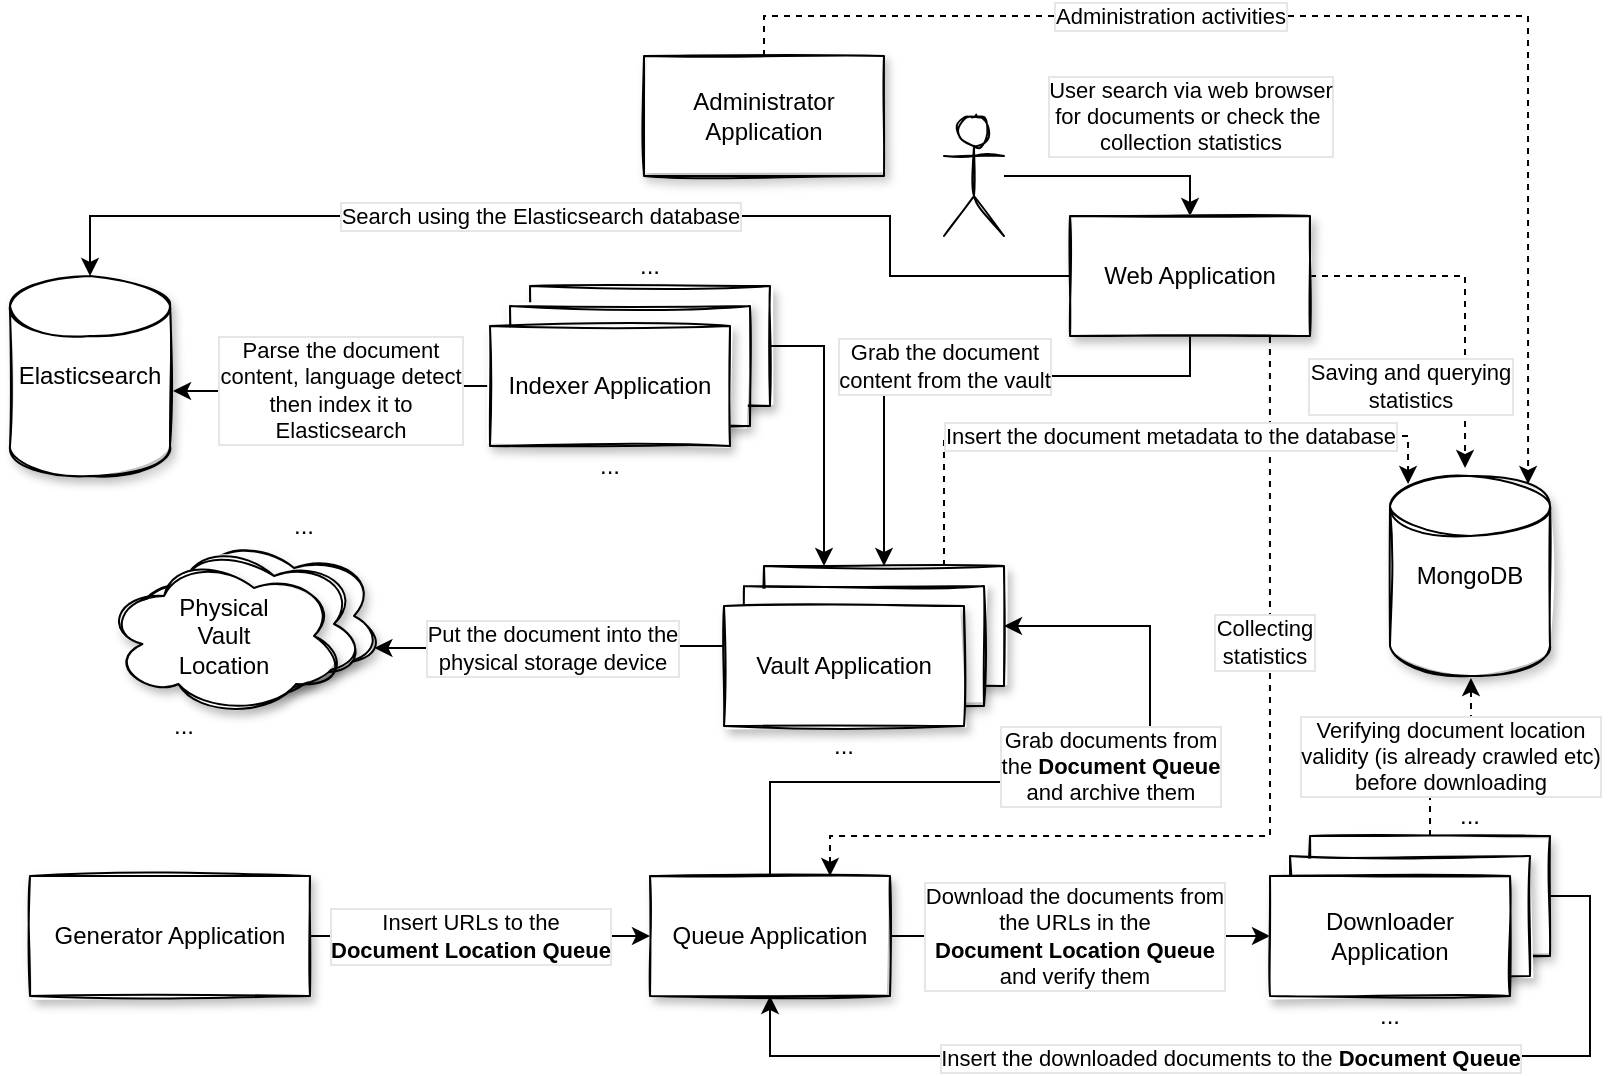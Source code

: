 <mxfile version="13.8.0" type="device"><diagram id="1iQj42AIyRgl3TGFdhaP" name="Page-1"><mxGraphModel dx="1792" dy="1683" grid="1" gridSize="10" guides="1" tooltips="1" connect="1" arrows="1" fold="1" page="1" pageScale="1" pageWidth="850" pageHeight="1100" math="0" shadow="0"><root><mxCell id="0"/><mxCell id="1" parent="0"/><mxCell id="GJ7fCo2yTdwIKpVJeAWD-5" value="Downloader Application" style="rounded=0;whiteSpace=wrap;html=1;shadow=1;sketch=1;glass=0;" parent="1" vertex="1"><mxGeometry x="440" y="90" width="120" height="60" as="geometry"/></mxCell><mxCell id="GJ7fCo2yTdwIKpVJeAWD-31" value="Vault Application" style="rounded=0;whiteSpace=wrap;html=1;shadow=1;sketch=1;" parent="1" vertex="1"><mxGeometry x="167" y="-45" width="120" height="60" as="geometry"/></mxCell><mxCell id="GJ7fCo2yTdwIKpVJeAWD-57" value="Indexer Application" style="rounded=0;whiteSpace=wrap;html=1;sketch=1;glass=0;shadow=1;" parent="1" vertex="1"><mxGeometry x="50" y="-185" width="120" height="60" as="geometry"/></mxCell><mxCell id="QyyxcNpa5Ya9WB6LcHAx-3" style="edgeStyle=orthogonalEdgeStyle;rounded=0;orthogonalLoop=1;jettySize=auto;html=1;exitX=0.833;exitY=1.008;exitDx=0;exitDy=0;dashed=1;exitPerimeter=0;entryX=0.75;entryY=0;entryDx=0;entryDy=0;" parent="1" source="GJ7fCo2yTdwIKpVJeAWD-68" target="GJ7fCo2yTdwIKpVJeAWD-2" edge="1"><mxGeometry relative="1" as="geometry"><Array as="points"><mxPoint x="420" y="90"/><mxPoint x="200" y="90"/></Array><mxPoint x="420" y="100" as="targetPoint"/></mxGeometry></mxCell><mxCell id="QyyxcNpa5Ya9WB6LcHAx-4" value="Collecting&lt;br&gt;statistics" style="edgeLabel;html=1;align=center;verticalAlign=middle;resizable=0;points=[];labelBorderColor=#E6E6E6;" parent="QyyxcNpa5Ya9WB6LcHAx-3" vertex="1" connectable="0"><mxGeometry x="-0.112" relative="1" as="geometry"><mxPoint x="-3" y="-65" as="offset"/></mxGeometry></mxCell><mxCell id="GJ7fCo2yTdwIKpVJeAWD-3" style="edgeStyle=orthogonalEdgeStyle;rounded=0;orthogonalLoop=1;jettySize=auto;html=1;exitX=1;exitY=0.5;exitDx=0;exitDy=0;entryX=0;entryY=0.5;entryDx=0;entryDy=0;" parent="1" source="GJ7fCo2yTdwIKpVJeAWD-1" target="GJ7fCo2yTdwIKpVJeAWD-2" edge="1"><mxGeometry relative="1" as="geometry"/></mxCell><mxCell id="GJ7fCo2yTdwIKpVJeAWD-4" value="Insert URLs to the&lt;br&gt;&lt;b&gt;Document Location Queue&lt;/b&gt;" style="edgeLabel;html=1;align=center;verticalAlign=middle;resizable=0;points=[];labelBorderColor=#E6E6E6;" parent="GJ7fCo2yTdwIKpVJeAWD-3" vertex="1" connectable="0"><mxGeometry x="0.2" relative="1" as="geometry"><mxPoint x="-22" as="offset"/></mxGeometry></mxCell><mxCell id="GJ7fCo2yTdwIKpVJeAWD-1" value="Generator Application" style="rounded=0;whiteSpace=wrap;html=1;sketch=1;shadow=1;" parent="1" vertex="1"><mxGeometry x="-200" y="110" width="140" height="60" as="geometry"/></mxCell><mxCell id="GJ7fCo2yTdwIKpVJeAWD-8" style="edgeStyle=orthogonalEdgeStyle;rounded=0;orthogonalLoop=1;jettySize=auto;html=1;exitX=1;exitY=0.5;exitDx=0;exitDy=0;entryX=0;entryY=0.5;entryDx=0;entryDy=0;" parent="1" source="GJ7fCo2yTdwIKpVJeAWD-2" target="GJ7fCo2yTdwIKpVJeAWD-7" edge="1"><mxGeometry relative="1" as="geometry"/></mxCell><mxCell id="GJ7fCo2yTdwIKpVJeAWD-15" value="Download the documents from&lt;br&gt;the URLs in the&lt;br&gt;&lt;b&gt;Document Location Queue&lt;/b&gt;&lt;br&gt;and verify them" style="edgeLabel;html=1;align=center;verticalAlign=middle;resizable=0;points=[];labelBorderColor=#E6E6E6;" parent="GJ7fCo2yTdwIKpVJeAWD-8" vertex="1" connectable="0"><mxGeometry x="0.257" y="1" relative="1" as="geometry"><mxPoint x="-28" y="1" as="offset"/></mxGeometry></mxCell><mxCell id="GJ7fCo2yTdwIKpVJeAWD-37" style="edgeStyle=orthogonalEdgeStyle;rounded=0;orthogonalLoop=1;jettySize=auto;html=1;exitX=0.5;exitY=0;exitDx=0;exitDy=0;endArrow=classic;endFill=1;entryX=1;entryY=0.5;entryDx=0;entryDy=0;" parent="1" source="GJ7fCo2yTdwIKpVJeAWD-2" target="GJ7fCo2yTdwIKpVJeAWD-31" edge="1"><mxGeometry relative="1" as="geometry"><mxPoint x="297" y="-5" as="targetPoint"/><Array as="points"><mxPoint x="170" y="63"/><mxPoint x="360" y="63"/><mxPoint x="360" y="-15"/></Array></mxGeometry></mxCell><mxCell id="QyyxcNpa5Ya9WB6LcHAx-10" value="Grab documents from&lt;br&gt;the &lt;b&gt;Document Queue&lt;/b&gt;&lt;br&gt;and archive them" style="edgeLabel;html=1;align=center;verticalAlign=middle;resizable=0;points=[];labelBorderColor=#E6E6E6;" parent="GJ7fCo2yTdwIKpVJeAWD-37" vertex="1" connectable="0"><mxGeometry x="0.31" y="39" relative="1" as="geometry"><mxPoint x="19" y="9" as="offset"/></mxGeometry></mxCell><mxCell id="GJ7fCo2yTdwIKpVJeAWD-2" value="Queue Application" style="rounded=0;whiteSpace=wrap;html=1;shadow=1;sketch=1;" parent="1" vertex="1"><mxGeometry x="110" y="110" width="120" height="60" as="geometry"/></mxCell><mxCell id="GJ7fCo2yTdwIKpVJeAWD-26" style="edgeStyle=orthogonalEdgeStyle;rounded=0;orthogonalLoop=1;jettySize=auto;html=1;dashed=1;exitX=0.5;exitY=0;exitDx=0;exitDy=0;entryX=0.506;entryY=1.01;entryDx=0;entryDy=0;entryPerimeter=0;" parent="1" source="GJ7fCo2yTdwIKpVJeAWD-5" target="GJ7fCo2yTdwIKpVJeAWD-25" edge="1"><mxGeometry relative="1" as="geometry"><mxPoint x="700" y="130" as="sourcePoint"/><mxPoint x="547" y="30" as="targetPoint"/><Array as="points"><mxPoint x="500" y="50"/><mxPoint x="521" y="50"/></Array></mxGeometry></mxCell><mxCell id="GJ7fCo2yTdwIKpVJeAWD-30" value="Verifying document location&lt;br&gt;validity (is already crawled etc)&lt;br&gt;before downloading" style="edgeLabel;html=1;align=center;verticalAlign=middle;resizable=0;points=[];labelBorderColor=#E6E6E6;" parent="GJ7fCo2yTdwIKpVJeAWD-26" vertex="1" connectable="0"><mxGeometry x="0.122" relative="1" as="geometry"><mxPoint x="-6" as="offset"/></mxGeometry></mxCell><mxCell id="GJ7fCo2yTdwIKpVJeAWD-17" style="edgeStyle=orthogonalEdgeStyle;rounded=0;orthogonalLoop=1;jettySize=auto;html=1;entryX=0.5;entryY=1;entryDx=0;entryDy=0;exitX=1;exitY=0.5;exitDx=0;exitDy=0;" parent="1" source="GJ7fCo2yTdwIKpVJeAWD-5" target="GJ7fCo2yTdwIKpVJeAWD-2" edge="1"><mxGeometry relative="1" as="geometry"><Array as="points"><mxPoint x="580" y="120"/><mxPoint x="580" y="200"/><mxPoint x="170" y="200"/></Array><mxPoint x="817" y="80" as="sourcePoint"/></mxGeometry></mxCell><mxCell id="GJ7fCo2yTdwIKpVJeAWD-24" value="Insert the downloaded documents to the &lt;b&gt;Document Queue&lt;/b&gt;" style="edgeLabel;html=1;align=center;verticalAlign=middle;resizable=0;points=[];labelBorderColor=#E6E6E6;" parent="GJ7fCo2yTdwIKpVJeAWD-17" vertex="1" connectable="0"><mxGeometry x="0.135" y="1" relative="1" as="geometry"><mxPoint x="26" as="offset"/></mxGeometry></mxCell><mxCell id="GJ7fCo2yTdwIKpVJeAWD-6" value="Downloader Application" style="rounded=0;whiteSpace=wrap;html=1;shadow=1;sketch=1;glass=0;" parent="1" vertex="1"><mxGeometry x="430" y="100" width="120" height="60" as="geometry"/></mxCell><mxCell id="GJ7fCo2yTdwIKpVJeAWD-7" value="Downloader Application" style="rounded=0;whiteSpace=wrap;html=1;shadow=1;sketch=1;glass=0;" parent="1" vertex="1"><mxGeometry x="420" y="110" width="120" height="60" as="geometry"/></mxCell><mxCell id="GJ7fCo2yTdwIKpVJeAWD-13" value="..." style="text;html=1;strokeColor=none;fillColor=none;align=center;verticalAlign=middle;whiteSpace=wrap;rounded=0;" parent="1" vertex="1"><mxGeometry x="500" y="70" width="40" height="20" as="geometry"/></mxCell><mxCell id="GJ7fCo2yTdwIKpVJeAWD-14" value="..." style="text;html=1;strokeColor=none;fillColor=none;align=center;verticalAlign=middle;whiteSpace=wrap;rounded=0;" parent="1" vertex="1"><mxGeometry x="460" y="170" width="40" height="20" as="geometry"/></mxCell><mxCell id="GJ7fCo2yTdwIKpVJeAWD-25" value="MongoDB" style="shape=cylinder2;whiteSpace=wrap;html=1;boundedLbl=1;backgroundOutline=1;size=15;sketch=1;shadow=1;" parent="1" vertex="1"><mxGeometry x="480" y="-90" width="80" height="100" as="geometry"/></mxCell><mxCell id="GJ7fCo2yTdwIKpVJeAWD-51" style="edgeStyle=orthogonalEdgeStyle;rounded=0;orthogonalLoop=1;jettySize=auto;html=1;exitX=0.75;exitY=0;exitDx=0;exitDy=0;dashed=1;endArrow=classic;endFill=1;entryX=0.113;entryY=0.04;entryDx=0;entryDy=0;entryPerimeter=0;" parent="1" source="GJ7fCo2yTdwIKpVJeAWD-31" target="GJ7fCo2yTdwIKpVJeAWD-25" edge="1"><mxGeometry relative="1" as="geometry"><mxPoint x="578" y="-73" as="targetPoint"/><Array as="points"><mxPoint x="257" y="-110"/><mxPoint x="489" y="-110"/></Array></mxGeometry></mxCell><mxCell id="GJ7fCo2yTdwIKpVJeAWD-52" value="Insert the document metadata to the database" style="edgeLabel;html=1;align=center;verticalAlign=middle;resizable=0;points=[];labelBorderColor=#E6E6E6;" parent="GJ7fCo2yTdwIKpVJeAWD-51" vertex="1" connectable="0"><mxGeometry x="-0.174" y="2" relative="1" as="geometry"><mxPoint x="45" y="2" as="offset"/></mxGeometry></mxCell><mxCell id="GJ7fCo2yTdwIKpVJeAWD-44" style="edgeStyle=orthogonalEdgeStyle;rounded=0;orthogonalLoop=1;jettySize=auto;html=1;exitX=0;exitY=0.5;exitDx=0;exitDy=0;entryX=0.96;entryY=0.7;entryDx=0;entryDy=0;entryPerimeter=0;endArrow=classic;endFill=1;" parent="1" source="GJ7fCo2yTdwIKpVJeAWD-32" target="GJ7fCo2yTdwIKpVJeAWD-40" edge="1"><mxGeometry relative="1" as="geometry"/></mxCell><mxCell id="GJ7fCo2yTdwIKpVJeAWD-46" value="Put the document into the&lt;br&gt;physical storage device" style="edgeLabel;html=1;align=center;verticalAlign=middle;resizable=0;points=[];labelBorderColor=#E6E6E6;" parent="GJ7fCo2yTdwIKpVJeAWD-44" vertex="1" connectable="0"><mxGeometry x="0.225" y="-1" relative="1" as="geometry"><mxPoint x="17" y="1" as="offset"/></mxGeometry></mxCell><mxCell id="GJ7fCo2yTdwIKpVJeAWD-32" value="Vault Application" style="rounded=0;whiteSpace=wrap;html=1;shadow=1;sketch=1;" parent="1" vertex="1"><mxGeometry x="157" y="-35" width="120" height="60" as="geometry"/></mxCell><mxCell id="GJ7fCo2yTdwIKpVJeAWD-33" value="Vault Application" style="rounded=0;whiteSpace=wrap;html=1;shadow=1;sketch=1;" parent="1" vertex="1"><mxGeometry x="147" y="-25" width="120" height="60" as="geometry"/></mxCell><mxCell id="GJ7fCo2yTdwIKpVJeAWD-34" value="..." style="text;html=1;strokeColor=none;fillColor=none;align=center;verticalAlign=middle;whiteSpace=wrap;rounded=0;" parent="1" vertex="1"><mxGeometry x="187" y="35" width="40" height="20" as="geometry"/></mxCell><mxCell id="GJ7fCo2yTdwIKpVJeAWD-40" value="Physical&lt;br&gt;Vault&lt;br&gt;Location" style="ellipse;shape=cloud;whiteSpace=wrap;html=1;shadow=1;sketch=1;" parent="1" vertex="1"><mxGeometry x="-143" y="-60" width="120" height="80" as="geometry"/></mxCell><mxCell id="GJ7fCo2yTdwIKpVJeAWD-41" value="Physical&lt;br&gt;Vault&lt;br&gt;Location" style="ellipse;shape=cloud;whiteSpace=wrap;html=1;shadow=1;sketch=1;" parent="1" vertex="1"><mxGeometry x="-153" y="-56" width="120" height="80" as="geometry"/></mxCell><mxCell id="GJ7fCo2yTdwIKpVJeAWD-42" value="Physical&lt;br&gt;Vault&lt;br&gt;Location" style="ellipse;shape=cloud;whiteSpace=wrap;html=1;shadow=1;sketch=1;" parent="1" vertex="1"><mxGeometry x="-163" y="-50" width="120" height="80" as="geometry"/></mxCell><mxCell id="GJ7fCo2yTdwIKpVJeAWD-47" value="..." style="text;html=1;strokeColor=none;fillColor=none;align=center;verticalAlign=middle;whiteSpace=wrap;rounded=0;" parent="1" vertex="1"><mxGeometry x="-143" y="25" width="40" height="20" as="geometry"/></mxCell><mxCell id="GJ7fCo2yTdwIKpVJeAWD-48" value="..." style="text;html=1;strokeColor=none;fillColor=none;align=center;verticalAlign=middle;whiteSpace=wrap;rounded=0;" parent="1" vertex="1"><mxGeometry x="-83" y="-75" width="40" height="20" as="geometry"/></mxCell><mxCell id="GJ7fCo2yTdwIKpVJeAWD-61" style="edgeStyle=orthogonalEdgeStyle;rounded=0;orthogonalLoop=1;jettySize=auto;html=1;endArrow=classic;endFill=1;exitX=1;exitY=0.5;exitDx=0;exitDy=0;entryX=0.25;entryY=0;entryDx=0;entryDy=0;" parent="1" source="GJ7fCo2yTdwIKpVJeAWD-57" target="GJ7fCo2yTdwIKpVJeAWD-31" edge="1"><mxGeometry relative="1" as="geometry"><mxPoint x="160" y="-210" as="sourcePoint"/><mxPoint x="190" as="targetPoint"/></mxGeometry></mxCell><mxCell id="GJ7fCo2yTdwIKpVJeAWD-65" style="edgeStyle=orthogonalEdgeStyle;rounded=0;orthogonalLoop=1;jettySize=auto;html=1;exitX=0;exitY=0.5;exitDx=0;exitDy=0;entryX=1.019;entryY=0.575;entryDx=0;entryDy=0;entryPerimeter=0;endArrow=classic;endFill=1;" parent="1" source="GJ7fCo2yTdwIKpVJeAWD-56" target="GJ7fCo2yTdwIKpVJeAWD-55" edge="1"><mxGeometry relative="1" as="geometry"/></mxCell><mxCell id="GJ7fCo2yTdwIKpVJeAWD-67" value="Parse the document&lt;br&gt;content, language detect&lt;br&gt;then index it to&lt;br&gt;Elasticsearch" style="edgeLabel;html=1;align=center;verticalAlign=middle;resizable=0;points=[];labelBorderColor=#E6E6E6;" parent="GJ7fCo2yTdwIKpVJeAWD-65" vertex="1" connectable="0"><mxGeometry x="0.153" relative="1" as="geometry"><mxPoint x="15.5" y="-0.5" as="offset"/></mxGeometry></mxCell><mxCell id="GJ7fCo2yTdwIKpVJeAWD-53" value="Indexer Application" style="rounded=0;whiteSpace=wrap;html=1;sketch=1;glass=0;shadow=1;" parent="1" vertex="1"><mxGeometry x="40" y="-175" width="120" height="60" as="geometry"/></mxCell><mxCell id="GJ7fCo2yTdwIKpVJeAWD-55" value="Elasticsearch" style="shape=cylinder2;whiteSpace=wrap;html=1;boundedLbl=1;backgroundOutline=1;size=15;sketch=1;shadow=1;" parent="1" vertex="1"><mxGeometry x="-210" y="-190" width="80" height="100" as="geometry"/></mxCell><mxCell id="GJ7fCo2yTdwIKpVJeAWD-56" value="Indexer Application" style="rounded=0;whiteSpace=wrap;html=1;sketch=1;glass=0;shadow=1;" parent="1" vertex="1"><mxGeometry x="30" y="-165" width="120" height="60" as="geometry"/></mxCell><mxCell id="GJ7fCo2yTdwIKpVJeAWD-58" value="..." style="text;html=1;strokeColor=none;fillColor=none;align=center;verticalAlign=middle;whiteSpace=wrap;rounded=0;" parent="1" vertex="1"><mxGeometry x="70" y="-105" width="40" height="20" as="geometry"/></mxCell><mxCell id="GJ7fCo2yTdwIKpVJeAWD-59" value="..." style="text;html=1;strokeColor=none;fillColor=none;align=center;verticalAlign=middle;whiteSpace=wrap;rounded=0;" parent="1" vertex="1"><mxGeometry x="90" y="-205" width="40" height="20" as="geometry"/></mxCell><mxCell id="GJ7fCo2yTdwIKpVJeAWD-69" style="edgeStyle=orthogonalEdgeStyle;rounded=0;orthogonalLoop=1;jettySize=auto;html=1;exitX=0;exitY=0.5;exitDx=0;exitDy=0;entryX=0.5;entryY=0;entryDx=0;entryDy=0;entryPerimeter=0;endArrow=classic;endFill=1;" parent="1" source="GJ7fCo2yTdwIKpVJeAWD-68" target="GJ7fCo2yTdwIKpVJeAWD-55" edge="1"><mxGeometry relative="1" as="geometry"><Array as="points"><mxPoint x="230" y="-190"/><mxPoint x="230" y="-220"/><mxPoint x="-170" y="-220"/></Array></mxGeometry></mxCell><mxCell id="GJ7fCo2yTdwIKpVJeAWD-70" value="Search using the Elasticsearch database" style="edgeLabel;html=1;align=center;verticalAlign=middle;resizable=0;points=[];labelBorderColor=#E6E6E6;" parent="GJ7fCo2yTdwIKpVJeAWD-69" vertex="1" connectable="0"><mxGeometry x="0.245" relative="1" as="geometry"><mxPoint x="47" as="offset"/></mxGeometry></mxCell><mxCell id="GJ7fCo2yTdwIKpVJeAWD-71" style="edgeStyle=orthogonalEdgeStyle;rounded=0;orthogonalLoop=1;jettySize=auto;html=1;exitX=0.5;exitY=1;exitDx=0;exitDy=0;endArrow=classic;endFill=1;entryX=0.5;entryY=0;entryDx=0;entryDy=0;" parent="1" source="GJ7fCo2yTdwIKpVJeAWD-68" target="GJ7fCo2yTdwIKpVJeAWD-31" edge="1"><mxGeometry relative="1" as="geometry"><Array as="points"><mxPoint x="380" y="-140"/><mxPoint x="227" y="-140"/></Array><mxPoint x="227" y="-70" as="targetPoint"/></mxGeometry></mxCell><mxCell id="GJ7fCo2yTdwIKpVJeAWD-72" value="Grab the document&lt;br&gt;content from the vault" style="edgeLabel;html=1;align=center;verticalAlign=middle;resizable=0;points=[];labelBorderColor=#E6E6E6;" parent="GJ7fCo2yTdwIKpVJeAWD-71" vertex="1" connectable="0"><mxGeometry x="0.238" relative="1" as="geometry"><mxPoint x="23" y="-5" as="offset"/></mxGeometry></mxCell><mxCell id="GJ7fCo2yTdwIKpVJeAWD-78" style="edgeStyle=orthogonalEdgeStyle;rounded=0;orthogonalLoop=1;jettySize=auto;html=1;exitX=0.5;exitY=0;exitDx=0;exitDy=0;endArrow=none;endFill=0;startArrow=classic;startFill=1;" parent="1" source="GJ7fCo2yTdwIKpVJeAWD-68" target="GJ7fCo2yTdwIKpVJeAWD-74" edge="1"><mxGeometry relative="1" as="geometry"><Array as="points"><mxPoint x="380" y="-240"/></Array></mxGeometry></mxCell><mxCell id="GJ7fCo2yTdwIKpVJeAWD-79" value="User search via web browser&lt;br&gt;for documents or check the&amp;nbsp;&lt;br&gt;collection statistics" style="edgeLabel;html=1;align=center;verticalAlign=middle;resizable=0;points=[];labelBorderColor=#E6E6E6;" parent="GJ7fCo2yTdwIKpVJeAWD-78" vertex="1" connectable="0"><mxGeometry x="-0.233" y="-1" relative="1" as="geometry"><mxPoint x="23" y="-29" as="offset"/></mxGeometry></mxCell><mxCell id="QyyxcNpa5Ya9WB6LcHAx-1" style="edgeStyle=orthogonalEdgeStyle;rounded=0;orthogonalLoop=1;jettySize=auto;html=1;exitX=1;exitY=0.5;exitDx=0;exitDy=0;dashed=1;entryX=0.469;entryY=-0.04;entryDx=0;entryDy=0;entryPerimeter=0;" parent="1" source="GJ7fCo2yTdwIKpVJeAWD-68" target="GJ7fCo2yTdwIKpVJeAWD-25" edge="1"><mxGeometry relative="1" as="geometry"><mxPoint x="548" y="-90" as="targetPoint"/><Array as="points"><mxPoint x="518" y="-190"/></Array></mxGeometry></mxCell><mxCell id="QyyxcNpa5Ya9WB6LcHAx-2" value="Saving and querying&lt;br&gt;statistics" style="edgeLabel;html=1;align=center;verticalAlign=middle;resizable=0;points=[];labelBorderColor=#E6E6E6;" parent="QyyxcNpa5Ya9WB6LcHAx-1" vertex="1" connectable="0"><mxGeometry x="-0.599" relative="1" as="geometry"><mxPoint x="15" y="55" as="offset"/></mxGeometry></mxCell><mxCell id="GJ7fCo2yTdwIKpVJeAWD-68" value="Web Application" style="rounded=0;whiteSpace=wrap;html=1;sketch=1;shadow=1;" parent="1" vertex="1"><mxGeometry x="320" y="-220" width="120" height="60" as="geometry"/></mxCell><mxCell id="GJ7fCo2yTdwIKpVJeAWD-74" value="" style="shape=umlActor;verticalLabelPosition=bottom;verticalAlign=top;html=1;outlineConnect=0;sketch=1;" parent="1" vertex="1"><mxGeometry x="257" y="-270" width="30" height="60" as="geometry"/></mxCell><mxCell id="QyyxcNpa5Ya9WB6LcHAx-7" style="edgeStyle=orthogonalEdgeStyle;rounded=0;orthogonalLoop=1;jettySize=auto;html=1;dashed=1;entryX=0.863;entryY=0.04;entryDx=0;entryDy=0;entryPerimeter=0;exitX=0.5;exitY=0;exitDx=0;exitDy=0;" parent="1" source="QyyxcNpa5Ya9WB6LcHAx-5" target="GJ7fCo2yTdwIKpVJeAWD-25" edge="1"><mxGeometry relative="1" as="geometry"><mxPoint x="210" y="-280" as="sourcePoint"/><mxPoint x="610" y="-110" as="targetPoint"/></mxGeometry></mxCell><mxCell id="QyyxcNpa5Ya9WB6LcHAx-9" value="Administration activities" style="edgeLabel;html=1;align=center;verticalAlign=middle;resizable=0;points=[];labelBorderColor=#E6E6E6;" parent="QyyxcNpa5Ya9WB6LcHAx-7" vertex="1" connectable="0"><mxGeometry x="-0.693" y="2" relative="1" as="geometry"><mxPoint x="125" y="2" as="offset"/></mxGeometry></mxCell><mxCell id="QyyxcNpa5Ya9WB6LcHAx-5" value="Administrator Application" style="rounded=0;whiteSpace=wrap;html=1;sketch=1;shadow=1;glass=0;" parent="1" vertex="1"><mxGeometry x="107" y="-300" width="120" height="60" as="geometry"/></mxCell></root></mxGraphModel></diagram></mxfile>